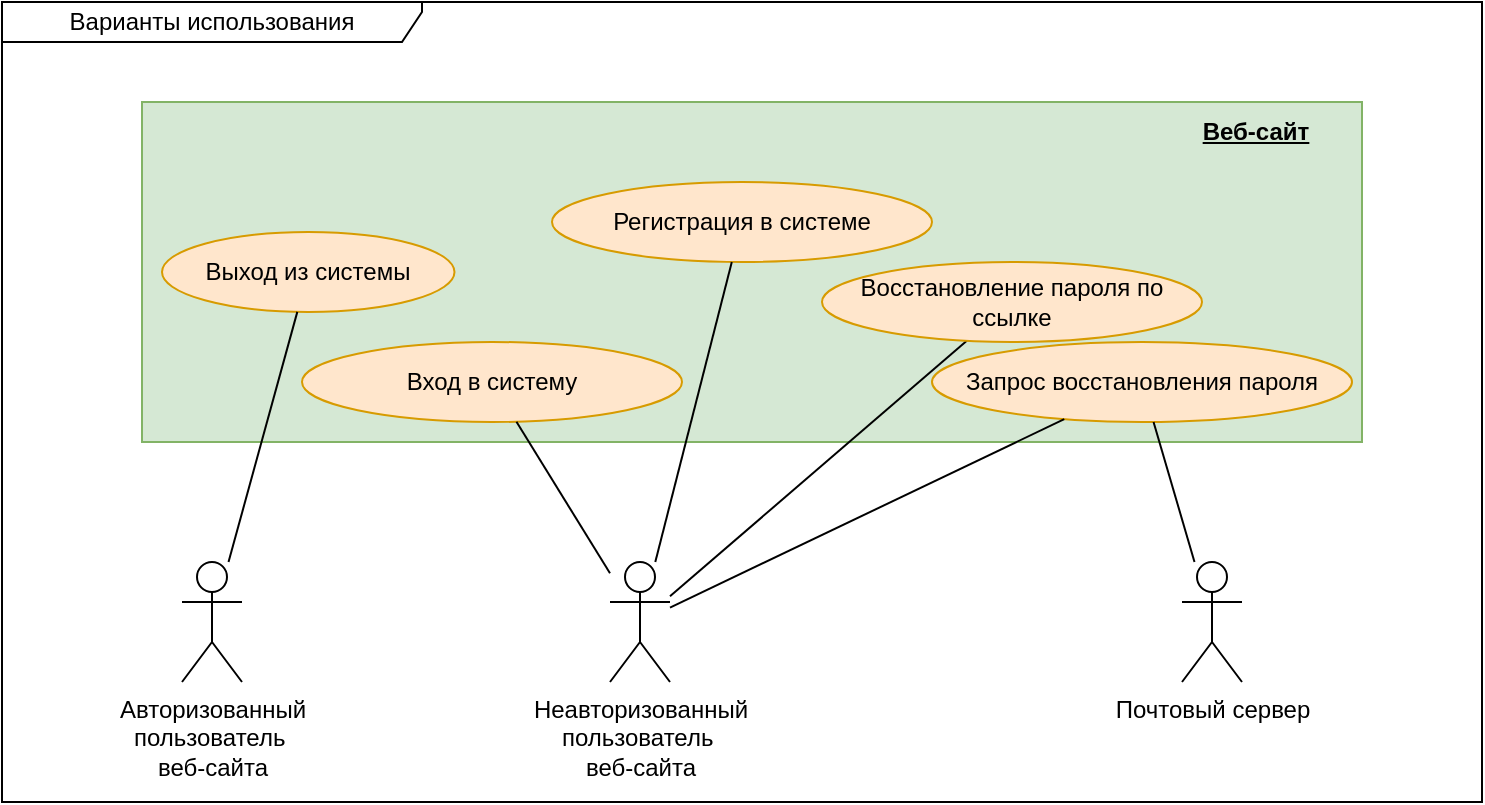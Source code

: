 <mxfile version="24.0.7" type="device">
  <diagram name="Страница — 1" id="0Fe31fzupErIYnQnvtf8">
    <mxGraphModel dx="1128" dy="655" grid="1" gridSize="10" guides="1" tooltips="1" connect="1" arrows="1" fold="1" page="1" pageScale="1" pageWidth="1169" pageHeight="827" math="0" shadow="0">
      <root>
        <mxCell id="0" />
        <mxCell id="1" parent="0" />
        <mxCell id="GLMFBdCi1oCmCL03dTun-25" value="" style="html=1;dropTarget=0;whiteSpace=wrap;fillColor=#d5e8d4;strokeColor=#82b366;" parent="1" vertex="1">
          <mxGeometry x="320" y="390" width="610" height="170" as="geometry" />
        </mxCell>
        <mxCell id="GLMFBdCi1oCmCL03dTun-1" value="&lt;div&gt;Авторизованный&lt;/div&gt;&lt;div&gt;пользователь&amp;nbsp;&lt;/div&gt;веб-сайта" style="shape=umlActor;verticalLabelPosition=bottom;verticalAlign=top;html=1;outlineConnect=0;" parent="1" vertex="1">
          <mxGeometry x="340" y="620" width="30" height="60" as="geometry" />
        </mxCell>
        <mxCell id="GLMFBdCi1oCmCL03dTun-23" value="Варианты использования" style="shape=umlFrame;whiteSpace=wrap;html=1;pointerEvents=0;width=210;height=20;" parent="1" vertex="1">
          <mxGeometry x="250" y="340" width="740" height="400" as="geometry" />
        </mxCell>
        <mxCell id="GLMFBdCi1oCmCL03dTun-48" value="&lt;u&gt;&lt;b&gt;Веб-сайт&lt;br&gt;&lt;/b&gt;&lt;/u&gt;" style="text;html=1;strokeColor=none;fillColor=none;align=center;verticalAlign=middle;whiteSpace=wrap;rounded=0;" parent="1" vertex="1">
          <mxGeometry x="822.5" y="390" width="107.5" height="30" as="geometry" />
        </mxCell>
        <mxCell id="irt0PZdEbjW146X8YQon-3" value="Запрос&amp;nbsp;&lt;span style=&quot;background-color: initial;&quot;&gt;восстановления пароля&lt;/span&gt;" style="ellipse;whiteSpace=wrap;html=1;fillColor=#ffe6cc;strokeColor=#d79b00;" parent="1" vertex="1">
          <mxGeometry x="715" y="510" width="210" height="40" as="geometry" />
        </mxCell>
        <mxCell id="irt0PZdEbjW146X8YQon-6" value="" style="endArrow=none;html=1;rounded=0;" parent="1" source="HrgQDwjkppDf7GSTo6zU-1" target="irt0PZdEbjW146X8YQon-3" edge="1">
          <mxGeometry width="50" height="50" relative="1" as="geometry">
            <mxPoint x="625" y="620" as="sourcePoint" />
            <mxPoint x="340" y="265" as="targetPoint" />
          </mxGeometry>
        </mxCell>
        <mxCell id="unNFKNlllrOrlXyUxfCF-4" style="rounded=0;orthogonalLoop=1;jettySize=auto;html=1;endArrow=none;endFill=0;" edge="1" parent="1" source="HrgQDwjkppDf7GSTo6zU-1" target="unNFKNlllrOrlXyUxfCF-3">
          <mxGeometry relative="1" as="geometry" />
        </mxCell>
        <mxCell id="HrgQDwjkppDf7GSTo6zU-1" value="&lt;div style=&quot;border-color: var(--border-color);&quot;&gt;Неавторизованный&lt;/div&gt;&lt;div style=&quot;border-color: var(--border-color);&quot;&gt;пользователь&amp;nbsp;&lt;/div&gt;веб-сайта" style="shape=umlActor;verticalLabelPosition=bottom;verticalAlign=top;html=1;outlineConnect=0;" parent="1" vertex="1">
          <mxGeometry x="554" y="620" width="30" height="60" as="geometry" />
        </mxCell>
        <mxCell id="HrgQDwjkppDf7GSTo6zU-4" value="Регистрация в системе" style="ellipse;whiteSpace=wrap;html=1;fillColor=#ffe6cc;strokeColor=#d79b00;" parent="1" vertex="1">
          <mxGeometry x="525" y="430" width="190" height="40" as="geometry" />
        </mxCell>
        <mxCell id="HrgQDwjkppDf7GSTo6zU-5" value="" style="endArrow=none;html=1;rounded=0;" parent="1" source="HrgQDwjkppDf7GSTo6zU-1" target="HrgQDwjkppDf7GSTo6zU-4" edge="1">
          <mxGeometry width="50" height="50" relative="1" as="geometry">
            <mxPoint x="745" y="630" as="sourcePoint" />
            <mxPoint x="745" y="505" as="targetPoint" />
          </mxGeometry>
        </mxCell>
        <mxCell id="72SXcvp0IRsBHyvKBmVa-1" value="Вход в систему" style="ellipse;whiteSpace=wrap;html=1;fillColor=#ffe6cc;strokeColor=#d79b00;" parent="1" vertex="1">
          <mxGeometry x="400" y="510" width="190" height="40" as="geometry" />
        </mxCell>
        <mxCell id="72SXcvp0IRsBHyvKBmVa-2" value="" style="endArrow=none;html=1;rounded=0;" parent="1" source="HrgQDwjkppDf7GSTo6zU-1" target="72SXcvp0IRsBHyvKBmVa-1" edge="1">
          <mxGeometry width="50" height="50" relative="1" as="geometry">
            <mxPoint x="745" y="630" as="sourcePoint" />
            <mxPoint x="744" y="490" as="targetPoint" />
          </mxGeometry>
        </mxCell>
        <mxCell id="pD_4fEc41mu84IMxWd5d-1" value="Выход из системы" style="ellipse;whiteSpace=wrap;html=1;fillColor=#ffe6cc;strokeColor=#d79b00;" parent="1" vertex="1">
          <mxGeometry x="330" y="455" width="146.25" height="40" as="geometry" />
        </mxCell>
        <mxCell id="pD_4fEc41mu84IMxWd5d-2" value="" style="endArrow=none;html=1;rounded=0;" parent="1" source="GLMFBdCi1oCmCL03dTun-1" target="pD_4fEc41mu84IMxWd5d-1" edge="1">
          <mxGeometry width="50" height="50" relative="1" as="geometry">
            <mxPoint x="939" y="630" as="sourcePoint" />
            <mxPoint x="960" y="490" as="targetPoint" />
          </mxGeometry>
        </mxCell>
        <mxCell id="1dqQFuxVnDeENYgo77la-1" value="Почтовый сервер&lt;br&gt;&lt;div style=&quot;border-color: var(--border-color);&quot;&gt;&lt;/div&gt;" style="shape=umlActor;verticalLabelPosition=bottom;verticalAlign=top;html=1;outlineConnect=0;" parent="1" vertex="1">
          <mxGeometry x="840" y="620" width="30" height="60" as="geometry" />
        </mxCell>
        <mxCell id="1dqQFuxVnDeENYgo77la-2" value="" style="endArrow=none;html=1;rounded=0;" parent="1" source="irt0PZdEbjW146X8YQon-3" target="1dqQFuxVnDeENYgo77la-1" edge="1">
          <mxGeometry width="50" height="50" relative="1" as="geometry">
            <mxPoint x="745" y="469" as="sourcePoint" />
            <mxPoint x="620" y="343" as="targetPoint" />
          </mxGeometry>
        </mxCell>
        <mxCell id="unNFKNlllrOrlXyUxfCF-3" value="Восстановление пароля по ссылке" style="ellipse;whiteSpace=wrap;html=1;fillColor=#ffe6cc;strokeColor=#d79b00;" vertex="1" parent="1">
          <mxGeometry x="660" y="470" width="190" height="40" as="geometry" />
        </mxCell>
      </root>
    </mxGraphModel>
  </diagram>
</mxfile>
